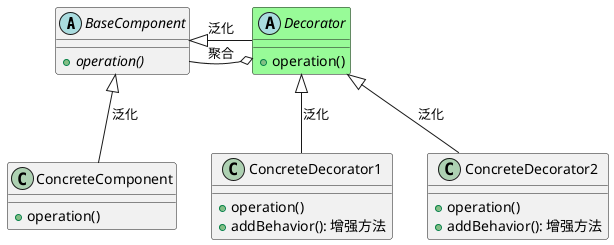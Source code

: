 @startuml
'https://plantuml.com/class-diagram

/' 类定义 '/
abstract class BaseComponent{
    + {abstract} operation()
}
class ConcreteComponent{
    + operation()
}
abstract class Decorator #palegreen{
    + operation()
}
class ConcreteDecorator1{
    + operation()
    + addBehavior(): 增强方法
}
class ConcreteDecorator2{
    + operation()
    + addBehavior(): 增强方法
}

/' 关系定义 '/
BaseComponent <|-- ConcreteComponent : 泛化
BaseComponent <|-right- Decorator : 泛化
BaseComponent --o Decorator : 聚合

Decorator <|-- ConcreteDecorator1 : 泛化
Decorator <|-- ConcreteDecorator2 : 泛化


/' 方法注释 '/
'note left of ConcreteDecorator1::addBehavior
'  增强方法
'end note
'
'note right of ConcreteDecorator2::addBehavior
'  增强方法
'end note

@enduml